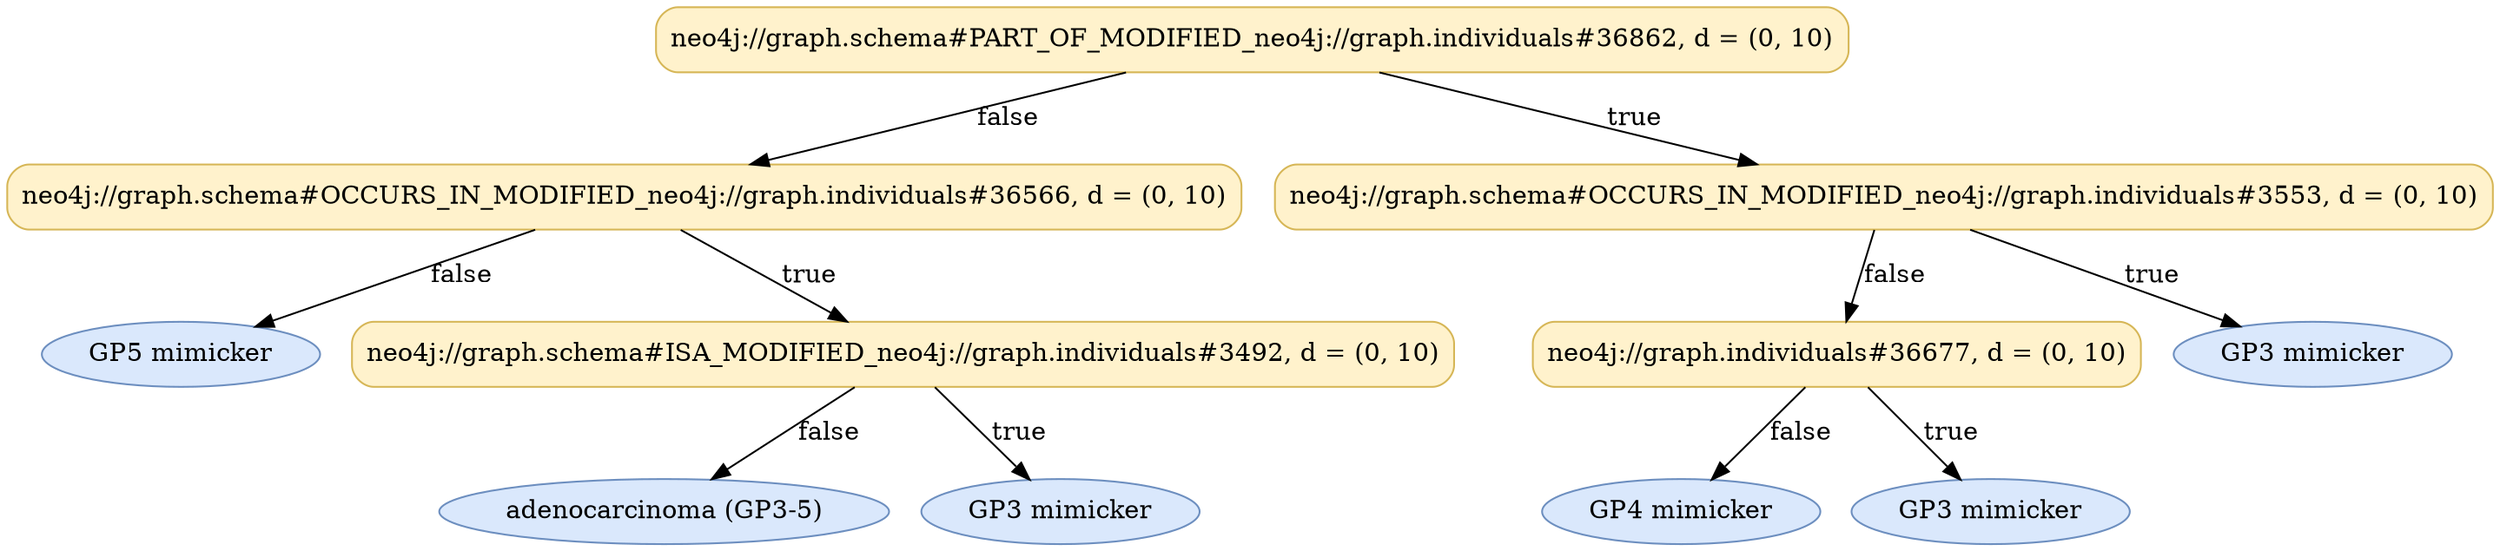 digraph DT{
label=""
fontname="Times-Roman"
node[fontname="Times-Roman"];
Node1 [label="neo4j://graph.schema#PART_OF_MODIFIED_neo4j://graph.individuals#36862, d = (0, 10)", fillcolor="#FFF2CC", color="#D6B656", style="rounded,filled", shape="box"];
Node2 [label="neo4j://graph.schema#OCCURS_IN_MODIFIED_neo4j://graph.individuals#36566, d = (0, 10)", fillcolor="#FFF2CC", color="#D6B656", style="rounded,filled", shape="box"];
Node3 [label="GP5 mimicker", fillcolor="#DAE8FC", color="#6C8EBF", style="rounded,filled", shape="ellipse"];
Node2 -> Node3 [label="false"];
Node4 [label="neo4j://graph.schema#ISA_MODIFIED_neo4j://graph.individuals#3492, d = (0, 10)", fillcolor="#FFF2CC", color="#D6B656", style="rounded,filled", shape="box"];
Node5 [label="adenocarcinoma (GP3-5)", fillcolor="#DAE8FC", color="#6C8EBF", style="rounded,filled", shape="ellipse"];
Node4 -> Node5 [label="false"];
Node6 [label="GP3 mimicker", fillcolor="#DAE8FC", color="#6C8EBF", style="rounded,filled", shape="ellipse"];
Node4 -> Node6 [label="true"];
Node2 -> Node4 [label="true"];
Node1 -> Node2 [label="false"];
Node7 [label="neo4j://graph.schema#OCCURS_IN_MODIFIED_neo4j://graph.individuals#3553, d = (0, 10)", fillcolor="#FFF2CC", color="#D6B656", style="rounded,filled", shape="box"];
Node8 [label="neo4j://graph.individuals#36677, d = (0, 10)", fillcolor="#FFF2CC", color="#D6B656", style="rounded,filled", shape="box"];
Node9 [label="GP4 mimicker", fillcolor="#DAE8FC", color="#6C8EBF", style="rounded,filled", shape="ellipse"];
Node8 -> Node9 [label="false"];
Node10 [label="GP3 mimicker", fillcolor="#DAE8FC", color="#6C8EBF", style="rounded,filled", shape="ellipse"];
Node8 -> Node10 [label="true"];
Node7 -> Node8 [label="false"];
Node11 [label="GP3 mimicker", fillcolor="#DAE8FC", color="#6C8EBF", style="rounded,filled", shape="ellipse"];
Node7 -> Node11 [label="true"];
Node1 -> Node7 [label="true"];
}